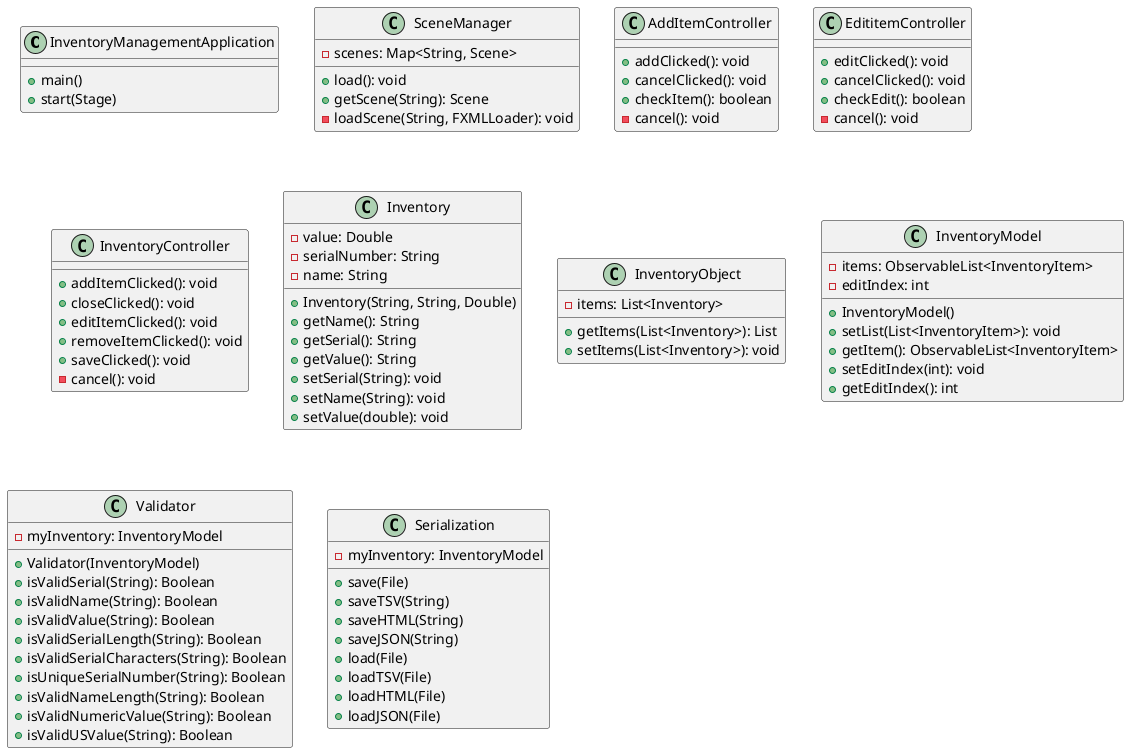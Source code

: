 @startuml
class InventoryManagementApplication{
+main()
+start(Stage)
}
class SceneManager {
    - scenes: Map<String, Scene>
    + load(): void
    + getScene(String): Scene
    - loadScene(String, FXMLLoader): void
}
class AddItemController{
+ addClicked(): void
+ cancelClicked(): void
+ checkItem(): boolean
- cancel(): void
}
class EdititemController{
+ editClicked(): void
+ cancelClicked(): void
+ checkEdit(): boolean
- cancel(): void
}

class InventoryController{
+ addItemClicked(): void
+ closeClicked(): void
+ editItemClicked(): void
+ removeItemClicked(): void
+ saveClicked(): void
- cancel(): void
}
class Inventory{
 - value: Double
 - serialNumber: String
 - name: String
 + Inventory(String, String, Double)
+ getName(): String
+ getSerial(): String
+ getValue(): String
+ setSerial(String): void
+ setName(String): void
+ setValue(double): void
}
class InventoryObject{
- items: List<Inventory>
+ getItems(List<Inventory>): List
+ setItems(List<Inventory>): void
}
class InventoryModel{
    - items: ObservableList<InventoryItem>
    - editIndex: int
    + InventoryModel()
    + setList(List<InventoryItem>): void
    + getItem(): ObservableList<InventoryItem>
    + setEditIndex(int): void
    + getEditIndex(): int
}
class Validator{
    - myInventory: InventoryModel
    + Validator(InventoryModel)
    + isValidSerial(String): Boolean
    + isValidName(String): Boolean
    + isValidValue(String): Boolean
    + isValidSerialLength(String): Boolean
    + isValidSerialCharacters(String): Boolean
    + isUniqueSerialNumber(String): Boolean
    + isValidNameLength(String): Boolean
    + isValidNumericValue(String): Boolean
    + isValidUSValue(String): Boolean
}
class Serialization {
    - myInventory: InventoryModel
    + save(File)
    + saveTSV(String)
    + saveHTML(String)
    + saveJSON(String)
    + load(File)
    + loadTSV(File)
    + loadHTML(File)
    + loadJSON(File)
}

@enduml
